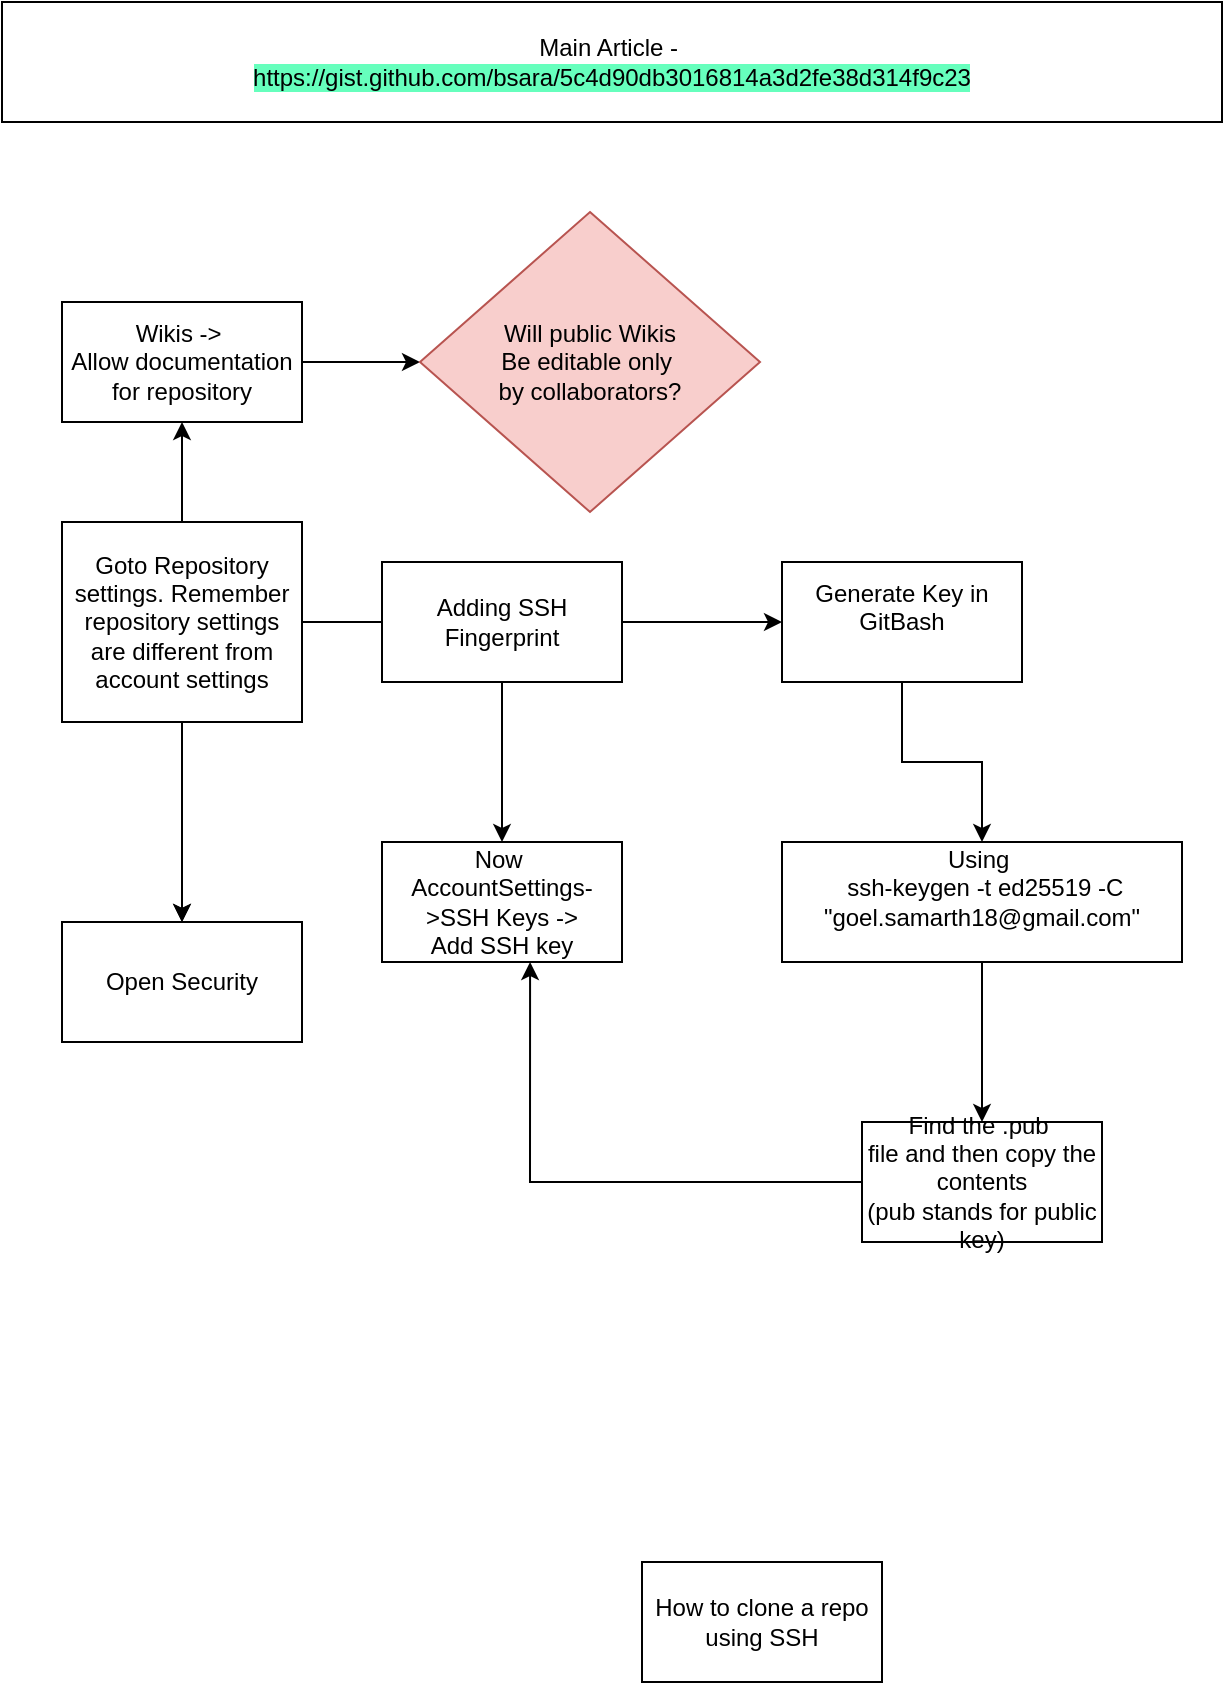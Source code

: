 <mxfile version="24.7.7">
  <diagram name="Page-1" id="gGhG6117xN52jGxHGsjl">
    <mxGraphModel dx="954" dy="1761" grid="1" gridSize="10" guides="1" tooltips="1" connect="1" arrows="1" fold="1" page="1" pageScale="1" pageWidth="827" pageHeight="1169" math="0" shadow="0">
      <root>
        <mxCell id="0" />
        <mxCell id="1" parent="0" />
        <mxCell id="8tkHss766R4aM95-DBF8-3" value="" style="edgeStyle=orthogonalEdgeStyle;rounded=0;orthogonalLoop=1;jettySize=auto;html=1;" parent="1" source="8tkHss766R4aM95-DBF8-1" target="8tkHss766R4aM95-DBF8-2" edge="1">
          <mxGeometry relative="1" as="geometry" />
        </mxCell>
        <mxCell id="fhHp4hX9JzmjNrHZHUwl-2" value="" style="edgeStyle=orthogonalEdgeStyle;rounded=0;orthogonalLoop=1;jettySize=auto;html=1;" parent="1" source="8tkHss766R4aM95-DBF8-1" target="fhHp4hX9JzmjNrHZHUwl-1" edge="1">
          <mxGeometry relative="1" as="geometry" />
        </mxCell>
        <mxCell id="fhHp4hX9JzmjNrHZHUwl-6" value="" style="edgeStyle=orthogonalEdgeStyle;rounded=0;orthogonalLoop=1;jettySize=auto;html=1;" parent="1" source="8tkHss766R4aM95-DBF8-1" target="fhHp4hX9JzmjNrHZHUwl-5" edge="1">
          <mxGeometry relative="1" as="geometry" />
        </mxCell>
        <mxCell id="8tkHss766R4aM95-DBF8-1" value="Adding SSH Fingerprint" style="rounded=0;whiteSpace=wrap;html=1;" parent="1" vertex="1">
          <mxGeometry x="310" y="10" width="120" height="60" as="geometry" />
        </mxCell>
        <mxCell id="8tkHss766R4aM95-DBF8-2" value="Open Security" style="whiteSpace=wrap;html=1;rounded=0;" parent="1" vertex="1">
          <mxGeometry x="150" y="190" width="120" height="60" as="geometry" />
        </mxCell>
        <mxCell id="8tkHss766R4aM95-DBF8-7" value="" style="edgeStyle=orthogonalEdgeStyle;rounded=0;orthogonalLoop=1;jettySize=auto;html=1;" parent="1" source="8tkHss766R4aM95-DBF8-6" target="8tkHss766R4aM95-DBF8-2" edge="1">
          <mxGeometry relative="1" as="geometry" />
        </mxCell>
        <mxCell id="8tkHss766R4aM95-DBF8-9" value="" style="edgeStyle=orthogonalEdgeStyle;rounded=0;orthogonalLoop=1;jettySize=auto;html=1;" parent="1" source="8tkHss766R4aM95-DBF8-6" target="8tkHss766R4aM95-DBF8-8" edge="1">
          <mxGeometry relative="1" as="geometry" />
        </mxCell>
        <mxCell id="8tkHss766R4aM95-DBF8-6" value="Goto Repository settings. Remember repository settings are different from account settings" style="rounded=0;whiteSpace=wrap;html=1;" parent="1" vertex="1">
          <mxGeometry x="150" y="-10" width="120" height="100" as="geometry" />
        </mxCell>
        <mxCell id="8tkHss766R4aM95-DBF8-13" value="" style="edgeStyle=orthogonalEdgeStyle;rounded=0;orthogonalLoop=1;jettySize=auto;html=1;" parent="1" source="8tkHss766R4aM95-DBF8-8" target="8tkHss766R4aM95-DBF8-12" edge="1">
          <mxGeometry relative="1" as="geometry" />
        </mxCell>
        <mxCell id="8tkHss766R4aM95-DBF8-8" value="Wikis -&amp;gt;&amp;nbsp;&lt;div&gt;Allow documentation&lt;/div&gt;&lt;div&gt;for repository&lt;/div&gt;" style="whiteSpace=wrap;html=1;rounded=0;" parent="1" vertex="1">
          <mxGeometry x="150" y="-120" width="120" height="60" as="geometry" />
        </mxCell>
        <mxCell id="8tkHss766R4aM95-DBF8-12" value="Will public Wikis&lt;div&gt;Be editable only&amp;nbsp;&lt;/div&gt;&lt;div&gt;by collaborators?&lt;/div&gt;" style="rhombus;whiteSpace=wrap;html=1;rounded=0;fillColor=#f8cecc;strokeColor=#b85450;" parent="1" vertex="1">
          <mxGeometry x="329" y="-165" width="170" height="150" as="geometry" />
        </mxCell>
        <mxCell id="fhHp4hX9JzmjNrHZHUwl-4" value="" style="edgeStyle=orthogonalEdgeStyle;rounded=0;orthogonalLoop=1;jettySize=auto;html=1;" parent="1" source="fhHp4hX9JzmjNrHZHUwl-1" target="fhHp4hX9JzmjNrHZHUwl-3" edge="1">
          <mxGeometry relative="1" as="geometry" />
        </mxCell>
        <mxCell id="fhHp4hX9JzmjNrHZHUwl-1" value="Generate Key in GitBash&lt;div&gt;&lt;br&gt;&lt;/div&gt;" style="whiteSpace=wrap;html=1;rounded=0;" parent="1" vertex="1">
          <mxGeometry x="510" y="10" width="120" height="60" as="geometry" />
        </mxCell>
        <mxCell id="tfVudf7GB_SLAYmDoiBs-2" value="" style="edgeStyle=orthogonalEdgeStyle;rounded=0;orthogonalLoop=1;jettySize=auto;html=1;" parent="1" source="fhHp4hX9JzmjNrHZHUwl-3" target="tfVudf7GB_SLAYmDoiBs-1" edge="1">
          <mxGeometry relative="1" as="geometry" />
        </mxCell>
        <mxCell id="fhHp4hX9JzmjNrHZHUwl-3" value="Using&amp;nbsp;&lt;div&gt;&lt;div&gt;&amp;nbsp;ssh-keygen -t ed25519 -C &quot;goel.samarth18@gmail.com&quot;&lt;/div&gt;&lt;/div&gt;&lt;div&gt;&lt;br&gt;&lt;/div&gt;" style="whiteSpace=wrap;html=1;rounded=0;" parent="1" vertex="1">
          <mxGeometry x="510" y="150" width="200" height="60" as="geometry" />
        </mxCell>
        <mxCell id="fhHp4hX9JzmjNrHZHUwl-5" value="Now&amp;nbsp;&lt;div&gt;AccountSettings-&amp;gt;SSH Keys -&amp;gt;&lt;/div&gt;&lt;div&gt;Add SSH key&lt;/div&gt;" style="whiteSpace=wrap;html=1;rounded=0;" parent="1" vertex="1">
          <mxGeometry x="310" y="150" width="120" height="60" as="geometry" />
        </mxCell>
        <mxCell id="tfVudf7GB_SLAYmDoiBs-1" value="Find the .pub&amp;nbsp;&lt;div&gt;file and then copy the contents&lt;/div&gt;&lt;div&gt;(pub stands for public key)&lt;/div&gt;" style="whiteSpace=wrap;html=1;rounded=0;" parent="1" vertex="1">
          <mxGeometry x="550" y="290" width="120" height="60" as="geometry" />
        </mxCell>
        <mxCell id="tfVudf7GB_SLAYmDoiBs-3" style="edgeStyle=orthogonalEdgeStyle;rounded=0;orthogonalLoop=1;jettySize=auto;html=1;entryX=0.617;entryY=1;entryDx=0;entryDy=0;entryPerimeter=0;" parent="1" source="tfVudf7GB_SLAYmDoiBs-1" target="fhHp4hX9JzmjNrHZHUwl-5" edge="1">
          <mxGeometry relative="1" as="geometry" />
        </mxCell>
        <mxCell id="sewehlAB87TqMcHt7Hhk-1" value="Main Article -&amp;nbsp;&lt;div&gt;&lt;span style=&quot;background-color: rgb(102, 255, 189);&quot;&gt;https://gist.github.com/bsara/5c4d90db3016814a3d2fe38d314f9c23&lt;/span&gt;&lt;br&gt;&lt;/div&gt;" style="rounded=0;whiteSpace=wrap;html=1;" parent="1" vertex="1">
          <mxGeometry x="120" y="-270" width="610" height="60" as="geometry" />
        </mxCell>
        <mxCell id="PGLFLjqnHnvzEPf0PoGp-1" value="How to clone a repo using SSH" style="rounded=0;whiteSpace=wrap;html=1;" vertex="1" parent="1">
          <mxGeometry x="440" y="510" width="120" height="60" as="geometry" />
        </mxCell>
      </root>
    </mxGraphModel>
  </diagram>
</mxfile>
